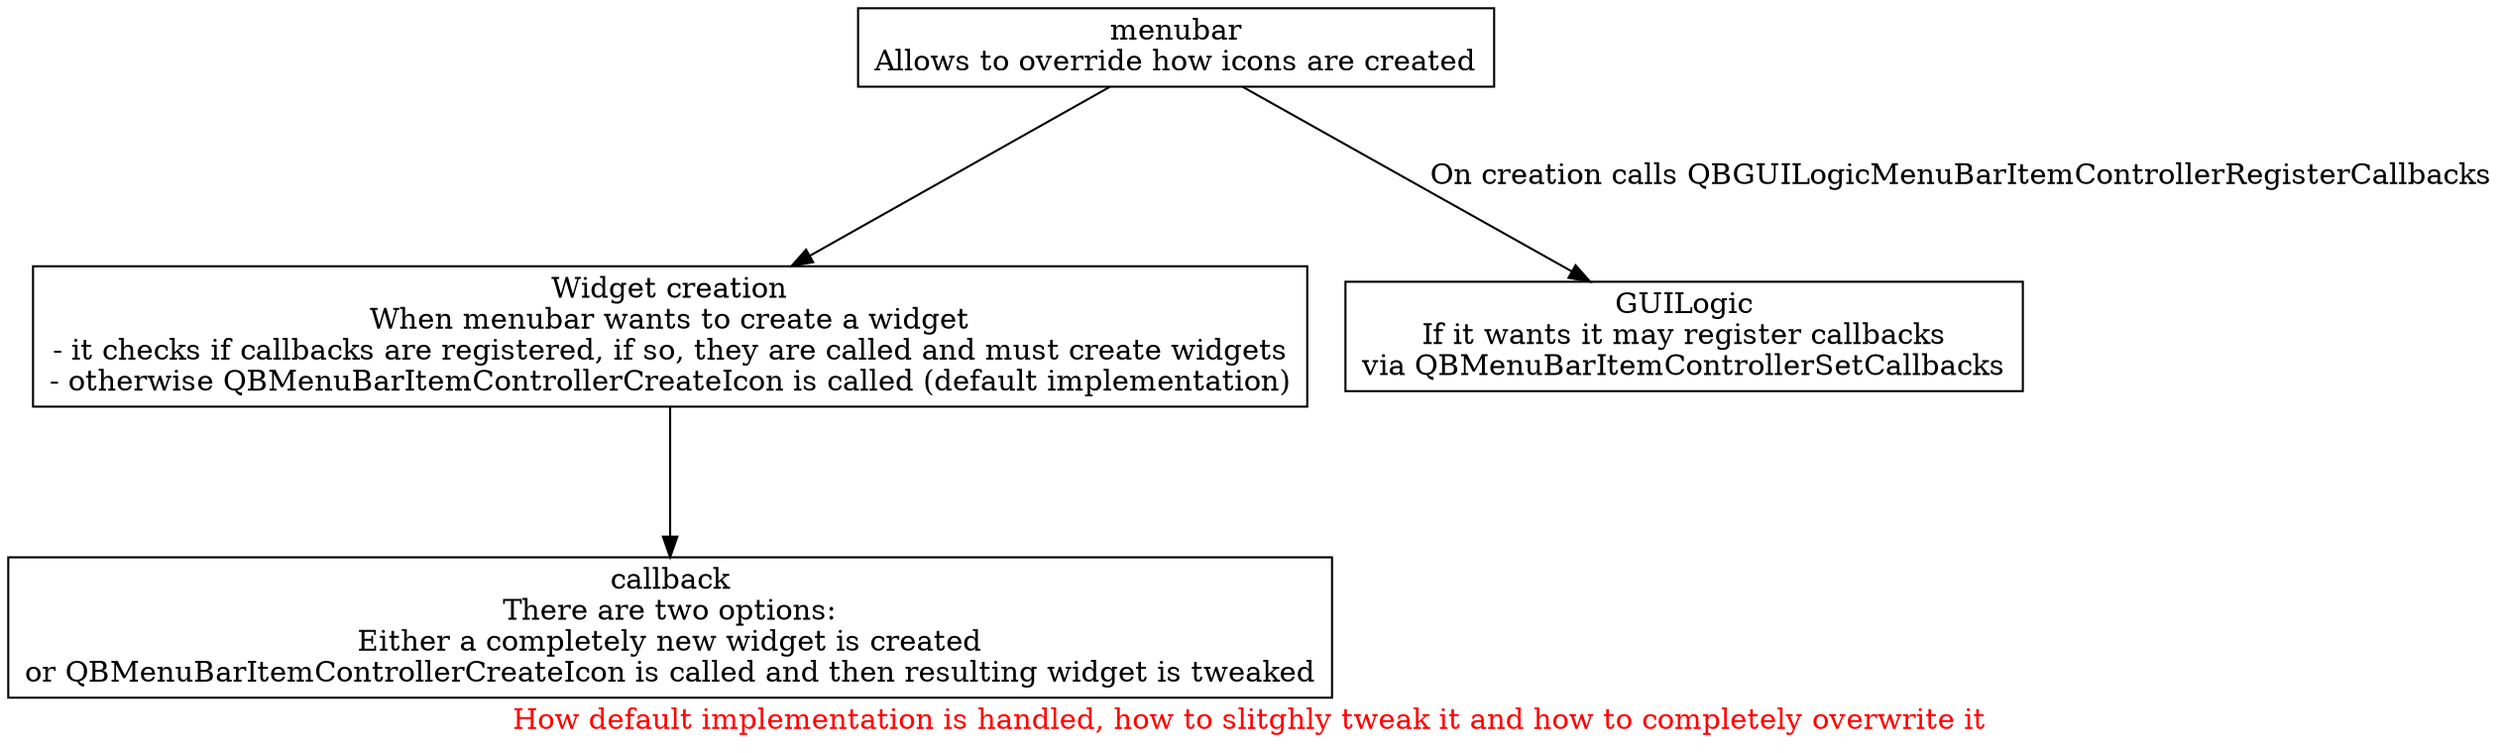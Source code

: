 digraph GUIOverriding {
    node [URL="../\N.html" shape=box]
    graph [label=<How default implementation is handled, how to slitghly tweak it and how to completely overwrite it> layout=dot ranksep=1 fontcolor=red]

    menubar [label=<\N<br/>Allows to override how icons are created>]
    widgetCreation [label=<Widget creation<br/>When menubar wants to create a widget<br/>- it checks if callbacks are registered, if so, they are called and must create widgets<br/>- otherwise QBMenuBarItemControllerCreateIcon is called (default implementation)>]
    callback  [label=<\N<br/>There are two options:<br/>Either a completely new widget is created<br/>or QBMenuBarItemControllerCreateIcon is called and then resulting widget is tweaked>]

    menubar -> GUILogic [label=<On creation calls QBGUILogicMenuBarItemControllerRegisterCallbacks>]
    GUILogic [label=<\N<br/>If it wants it may register callbacks<br/>via QBMenuBarItemControllerSetCallbacks>]
    menubar -> widgetCreation
    widgetCreation -> callback

}
